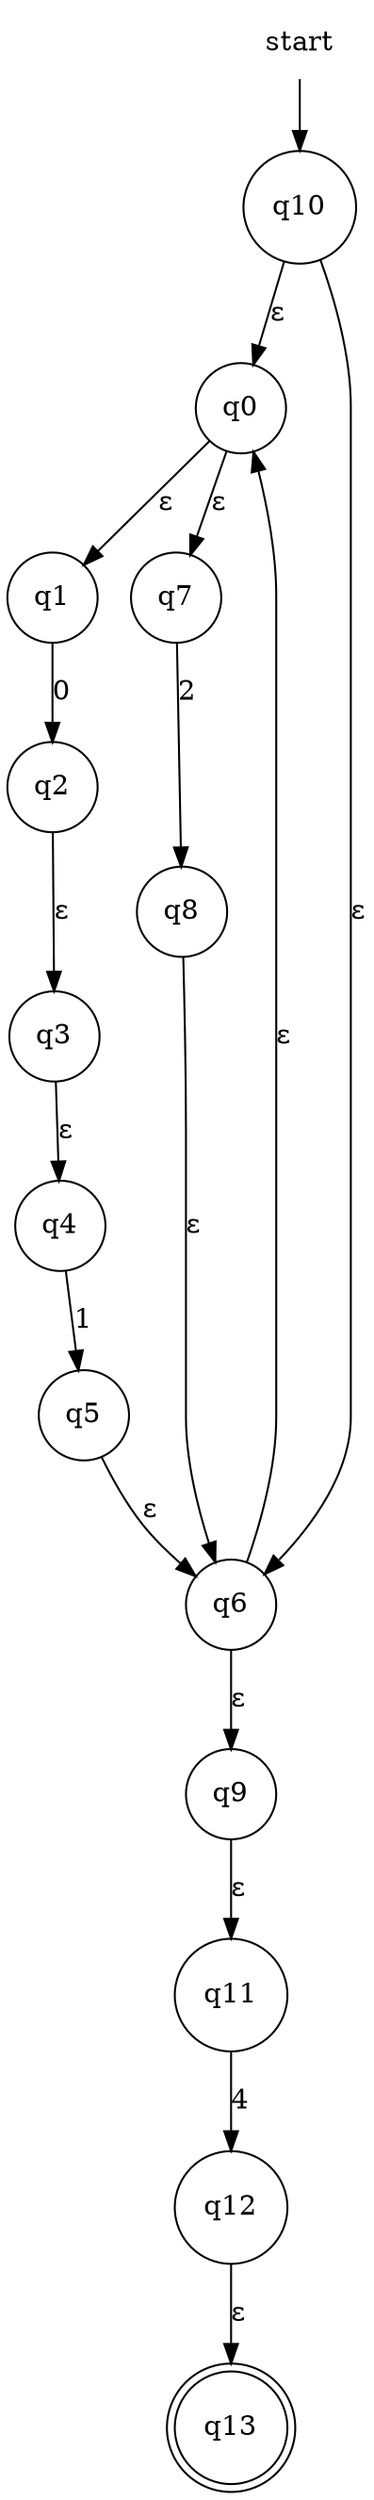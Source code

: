 digraph automaton {
    node [shape=none]; start;
    node [shape=doublecircle]; "q13";
    node [shape=circle];
    start -> "q10";
    "q0" -> "q1" [label="&epsilon;"];
    "q0" -> "q7" [label="&epsilon;"];
    "q1" -> "q2" [label="0"];
    "q2" -> "q3" [label="&epsilon;"];
    "q3" -> "q4" [label="&epsilon;"];
    "q4" -> "q5" [label="1"];
    "q5" -> "q6" [label="&epsilon;"];
    "q6" -> "q0" [label="&epsilon;"];
    "q6" -> "q9" [label="&epsilon;"];
    "q7" -> "q8" [label="2"];
    "q8" -> "q6" [label="&epsilon;"];
    "q9" -> "q11" [label="&epsilon;"];
    "q10" -> "q0" [label="&epsilon;"];
    "q10" -> "q6" [label="&epsilon;"];
    "q11" -> "q12" [label="4"];
    "q12" -> "q13" [label="&epsilon;"];
}
